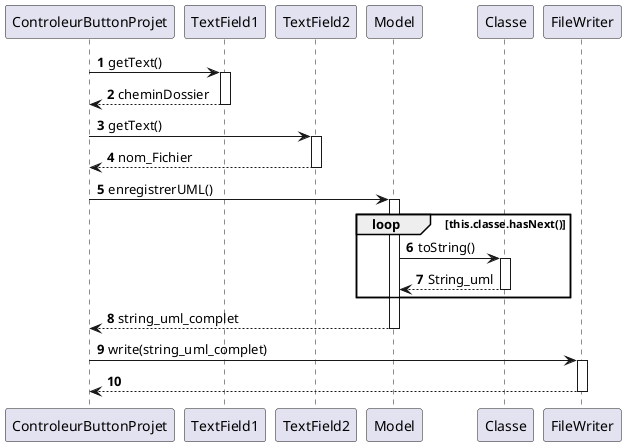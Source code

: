 @startuml
'https://plantuml.com/sequence-diagram

autonumber

ControleurButtonProjet -> TextField1 : getText()
activate TextField1
ControleurButtonProjet <-- TextField1 : cheminDossier
deactivate TextField1


ControleurButtonProjet -> TextField2 : getText()
activate TextField2
ControleurButtonProjet <-- TextField2 : nom_Fichier
deactivate TextField2

ControleurButtonProjet -> Model : enregistrerUML()
activate Model
loop this.classe.hasNext()
Model -> Classe : toString()
Activate Classe
Model <-- Classe : String_uml
deactivate Classe
end loop

ControleurButtonProjet <-- Model : string_uml_complet
deactivate Model

ControleurButtonProjet -> FileWriter : write(string_uml_complet)
activate FileWriter
ControleurButtonProjet <-- FileWriter
deactivate FileWriter
@enduml